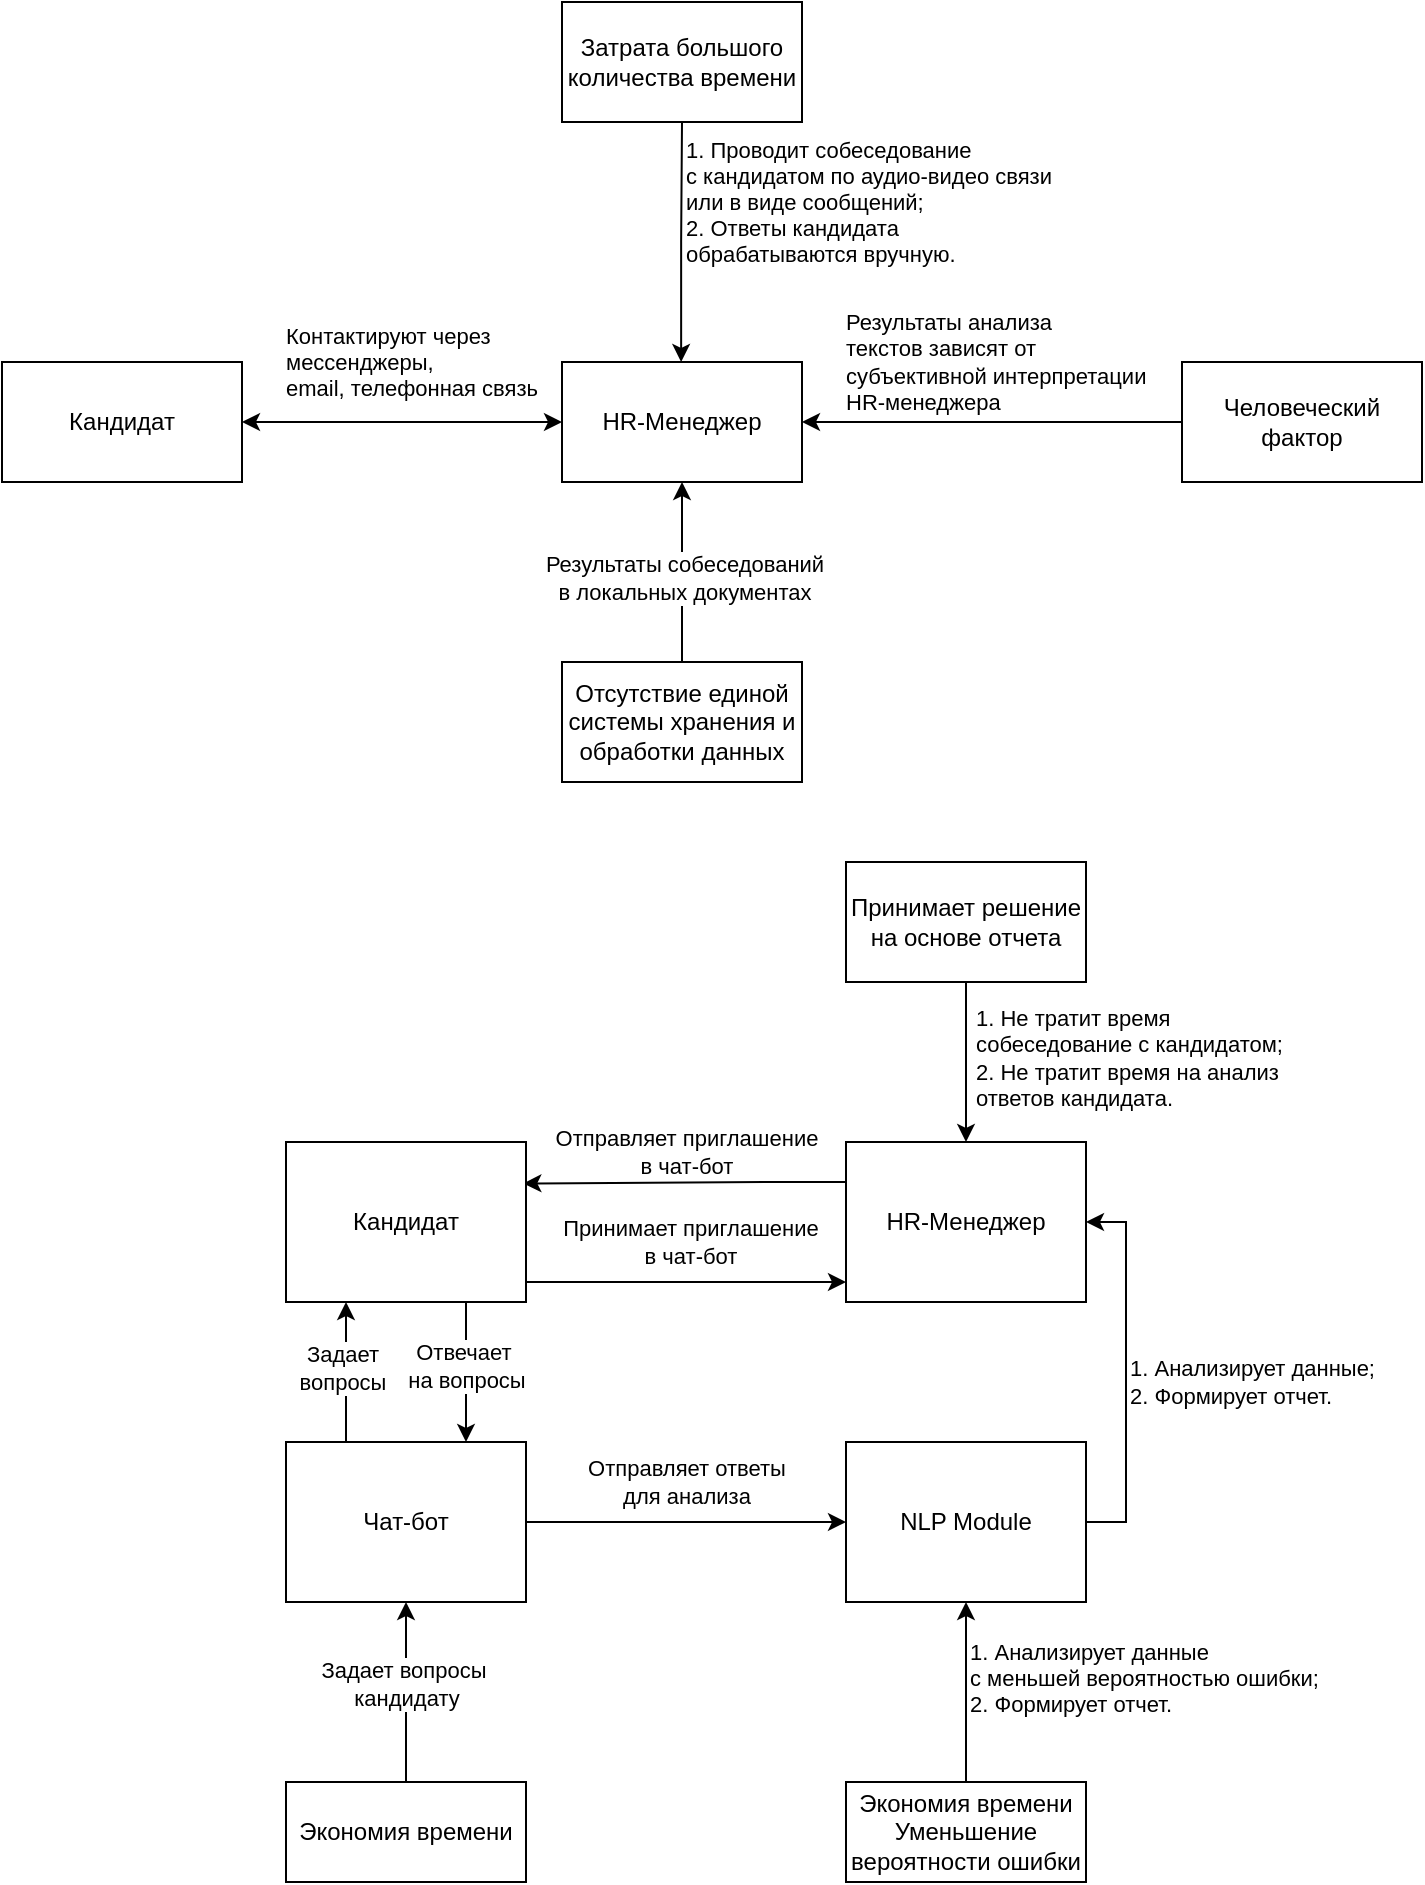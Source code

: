 <mxfile version="25.0.3">
  <diagram id="C5RBs43oDa-KdzZeNtuy" name="Page-1">
    <mxGraphModel dx="1615" dy="815" grid="1" gridSize="10" guides="1" tooltips="1" connect="1" arrows="1" fold="1" page="1" pageScale="1" pageWidth="827" pageHeight="1169" math="0" shadow="0">
      <root>
        <mxCell id="WIyWlLk6GJQsqaUBKTNV-0" />
        <mxCell id="WIyWlLk6GJQsqaUBKTNV-1" parent="WIyWlLk6GJQsqaUBKTNV-0" />
        <mxCell id="xKzAAg9xAJiI32M5juGF-0" value="HR-Менеджер" style="rounded=0;whiteSpace=wrap;html=1;" vertex="1" parent="WIyWlLk6GJQsqaUBKTNV-1">
          <mxGeometry x="338" y="190" width="120" height="60" as="geometry" />
        </mxCell>
        <mxCell id="xKzAAg9xAJiI32M5juGF-1" value="Кандидат" style="rounded=0;whiteSpace=wrap;html=1;" vertex="1" parent="WIyWlLk6GJQsqaUBKTNV-1">
          <mxGeometry x="58" y="190" width="120" height="60" as="geometry" />
        </mxCell>
        <mxCell id="xKzAAg9xAJiI32M5juGF-5" value="" style="endArrow=classic;startArrow=classic;html=1;rounded=0;entryX=0;entryY=0.5;entryDx=0;entryDy=0;exitX=1;exitY=0.5;exitDx=0;exitDy=0;" edge="1" parent="WIyWlLk6GJQsqaUBKTNV-1" source="xKzAAg9xAJiI32M5juGF-1" target="xKzAAg9xAJiI32M5juGF-0">
          <mxGeometry width="50" height="50" relative="1" as="geometry">
            <mxPoint x="338" y="260" as="sourcePoint" />
            <mxPoint x="388" y="210" as="targetPoint" />
          </mxGeometry>
        </mxCell>
        <mxCell id="xKzAAg9xAJiI32M5juGF-6" value="Контактируют через&amp;nbsp;&lt;div&gt;мессенджеры,&amp;nbsp;&lt;div&gt;email, телефонная связь&lt;/div&gt;&lt;/div&gt;" style="edgeLabel;html=1;align=left;verticalAlign=middle;resizable=0;points=[];" vertex="1" connectable="0" parent="xKzAAg9xAJiI32M5juGF-5">
          <mxGeometry x="0.01" y="3" relative="1" as="geometry">
            <mxPoint x="-61" y="-27" as="offset" />
          </mxGeometry>
        </mxCell>
        <mxCell id="xKzAAg9xAJiI32M5juGF-7" value="" style="endArrow=classic;html=1;rounded=0;entryX=0.5;entryY=0;entryDx=0;entryDy=0;exitX=0.5;exitY=1;exitDx=0;exitDy=0;" edge="1" parent="WIyWlLk6GJQsqaUBKTNV-1" source="xKzAAg9xAJiI32M5juGF-15">
          <mxGeometry width="50" height="50" relative="1" as="geometry">
            <mxPoint x="397.57" y="90" as="sourcePoint" />
            <mxPoint x="397.57" y="190" as="targetPoint" />
            <Array as="points">
              <mxPoint x="397.57" y="130" />
            </Array>
          </mxGeometry>
        </mxCell>
        <mxCell id="xKzAAg9xAJiI32M5juGF-8" value="&lt;div style=&quot;&quot;&gt;1. Проводит собеседование&amp;nbsp;&lt;/div&gt;&lt;div style=&quot;&quot;&gt;с кандидатом по аудио-видео связи&amp;nbsp;&lt;/div&gt;&lt;div style=&quot;&quot;&gt;или в виде сообщений;&lt;/div&gt;&lt;div&gt;&lt;div style=&quot;&quot;&gt;2. Ответы кандидата&amp;nbsp;&lt;/div&gt;&lt;div style=&quot;&quot;&gt;обрабатываются вручную.&lt;/div&gt;&lt;/div&gt;" style="edgeLabel;html=1;align=left;verticalAlign=middle;resizable=0;points=[];" vertex="1" connectable="0" parent="xKzAAg9xAJiI32M5juGF-7">
          <mxGeometry x="0.117" y="-3" relative="1" as="geometry">
            <mxPoint x="3" y="-27" as="offset" />
          </mxGeometry>
        </mxCell>
        <mxCell id="xKzAAg9xAJiI32M5juGF-9" value="" style="endArrow=classic;html=1;rounded=0;entryX=1;entryY=0.5;entryDx=0;entryDy=0;exitX=0;exitY=0.5;exitDx=0;exitDy=0;" edge="1" parent="WIyWlLk6GJQsqaUBKTNV-1" source="xKzAAg9xAJiI32M5juGF-19" target="xKzAAg9xAJiI32M5juGF-0">
          <mxGeometry width="50" height="50" relative="1" as="geometry">
            <mxPoint x="578" y="220" as="sourcePoint" />
            <mxPoint x="568" y="230" as="targetPoint" />
          </mxGeometry>
        </mxCell>
        <mxCell id="xKzAAg9xAJiI32M5juGF-10" value="&lt;div style=&quot;&quot;&gt;Результаты анализа&amp;nbsp;&lt;/div&gt;&lt;div style=&quot;&quot;&gt;текстов зависят от&amp;nbsp;&lt;/div&gt;&lt;div style=&quot;&quot;&gt;субъективной интерпретации&amp;nbsp;&lt;/div&gt;&lt;div&gt;HR-менеджера&lt;/div&gt;" style="edgeLabel;html=1;align=left;verticalAlign=middle;resizable=0;points=[];" vertex="1" connectable="0" parent="xKzAAg9xAJiI32M5juGF-9">
          <mxGeometry x="0.019" y="-2" relative="1" as="geometry">
            <mxPoint x="-73" y="-28" as="offset" />
          </mxGeometry>
        </mxCell>
        <mxCell id="xKzAAg9xAJiI32M5juGF-15" value="Затрата большого количества времени" style="rounded=0;whiteSpace=wrap;html=1;" vertex="1" parent="WIyWlLk6GJQsqaUBKTNV-1">
          <mxGeometry x="338" y="10" width="120" height="60" as="geometry" />
        </mxCell>
        <mxCell id="xKzAAg9xAJiI32M5juGF-19" value="Человеческий фактор" style="rounded=0;whiteSpace=wrap;html=1;" vertex="1" parent="WIyWlLk6GJQsqaUBKTNV-1">
          <mxGeometry x="648" y="190" width="120" height="60" as="geometry" />
        </mxCell>
        <mxCell id="xKzAAg9xAJiI32M5juGF-21" style="edgeStyle=orthogonalEdgeStyle;rounded=0;orthogonalLoop=1;jettySize=auto;html=1;entryX=0.5;entryY=1;entryDx=0;entryDy=0;" edge="1" parent="WIyWlLk6GJQsqaUBKTNV-1" source="xKzAAg9xAJiI32M5juGF-20" target="xKzAAg9xAJiI32M5juGF-0">
          <mxGeometry relative="1" as="geometry" />
        </mxCell>
        <mxCell id="xKzAAg9xAJiI32M5juGF-22" value="Результаты собеседований&lt;div&gt;в локальных документах&lt;/div&gt;" style="edgeLabel;html=1;align=center;verticalAlign=middle;resizable=0;points=[];" vertex="1" connectable="0" parent="xKzAAg9xAJiI32M5juGF-21">
          <mxGeometry x="-0.062" y="-1" relative="1" as="geometry">
            <mxPoint as="offset" />
          </mxGeometry>
        </mxCell>
        <mxCell id="xKzAAg9xAJiI32M5juGF-20" value="Отсутствие единой системы хранения и обработки данных" style="rounded=0;whiteSpace=wrap;html=1;" vertex="1" parent="WIyWlLk6GJQsqaUBKTNV-1">
          <mxGeometry x="338" y="340" width="120" height="60" as="geometry" />
        </mxCell>
        <mxCell id="xKzAAg9xAJiI32M5juGF-43" style="edgeStyle=orthogonalEdgeStyle;rounded=0;orthogonalLoop=1;jettySize=auto;html=1;entryX=0.989;entryY=0.322;entryDx=0;entryDy=0;entryPerimeter=0;" edge="1" parent="WIyWlLk6GJQsqaUBKTNV-1">
          <mxGeometry relative="1" as="geometry">
            <mxPoint x="480" y="599.996" as="sourcePoint" />
            <mxPoint x="318.68" y="600.73" as="targetPoint" />
            <Array as="points">
              <mxPoint x="440" y="599.97" />
            </Array>
          </mxGeometry>
        </mxCell>
        <mxCell id="xKzAAg9xAJiI32M5juGF-45" value="Отправляет приглашение&lt;div&gt;в чат-бот&lt;/div&gt;" style="edgeLabel;html=1;align=center;verticalAlign=middle;resizable=0;points=[];" vertex="1" connectable="0" parent="xKzAAg9xAJiI32M5juGF-43">
          <mxGeometry x="-0.011" y="3" relative="1" as="geometry">
            <mxPoint y="-18" as="offset" />
          </mxGeometry>
        </mxCell>
        <mxCell id="xKzAAg9xAJiI32M5juGF-30" value="HR-Менеджер" style="rounded=0;whiteSpace=wrap;html=1;" vertex="1" parent="WIyWlLk6GJQsqaUBKTNV-1">
          <mxGeometry x="480" y="580" width="120" height="80" as="geometry" />
        </mxCell>
        <mxCell id="xKzAAg9xAJiI32M5juGF-46" style="edgeStyle=orthogonalEdgeStyle;rounded=0;orthogonalLoop=1;jettySize=auto;html=1;exitX=1;exitY=0.75;exitDx=0;exitDy=0;entryX=0;entryY=0.75;entryDx=0;entryDy=0;" edge="1" parent="WIyWlLk6GJQsqaUBKTNV-1">
          <mxGeometry relative="1" as="geometry">
            <mxPoint x="320" y="650" as="sourcePoint" />
            <mxPoint x="480" y="650" as="targetPoint" />
            <Array as="points">
              <mxPoint x="410" y="650" />
              <mxPoint x="410" y="650" />
            </Array>
          </mxGeometry>
        </mxCell>
        <mxCell id="xKzAAg9xAJiI32M5juGF-47" value="Принимает приглашение&lt;div&gt;в чат-бот&lt;/div&gt;" style="edgeLabel;html=1;align=center;verticalAlign=middle;resizable=0;points=[];" vertex="1" connectable="0" parent="xKzAAg9xAJiI32M5juGF-46">
          <mxGeometry x="0.02" y="1" relative="1" as="geometry">
            <mxPoint y="-19" as="offset" />
          </mxGeometry>
        </mxCell>
        <mxCell id="xKzAAg9xAJiI32M5juGF-49" style="edgeStyle=orthogonalEdgeStyle;rounded=0;orthogonalLoop=1;jettySize=auto;html=1;entryX=0.75;entryY=0;entryDx=0;entryDy=0;" edge="1" parent="WIyWlLk6GJQsqaUBKTNV-1" source="xKzAAg9xAJiI32M5juGF-31" target="xKzAAg9xAJiI32M5juGF-48">
          <mxGeometry relative="1" as="geometry">
            <Array as="points">
              <mxPoint x="290" y="680" />
              <mxPoint x="290" y="680" />
            </Array>
          </mxGeometry>
        </mxCell>
        <mxCell id="xKzAAg9xAJiI32M5juGF-51" value="Отвечает&amp;nbsp;&lt;div&gt;на вопросы&lt;/div&gt;" style="edgeLabel;html=1;align=center;verticalAlign=middle;resizable=0;points=[];" vertex="1" connectable="0" parent="xKzAAg9xAJiI32M5juGF-49">
          <mxGeometry x="-0.097" y="2" relative="1" as="geometry">
            <mxPoint x="-2" as="offset" />
          </mxGeometry>
        </mxCell>
        <mxCell id="xKzAAg9xAJiI32M5juGF-31" value="Кандидат" style="rounded=0;whiteSpace=wrap;html=1;" vertex="1" parent="WIyWlLk6GJQsqaUBKTNV-1">
          <mxGeometry x="200" y="580" width="120" height="80" as="geometry" />
        </mxCell>
        <mxCell id="xKzAAg9xAJiI32M5juGF-50" style="edgeStyle=orthogonalEdgeStyle;rounded=0;orthogonalLoop=1;jettySize=auto;html=1;entryX=0.25;entryY=1;entryDx=0;entryDy=0;" edge="1" parent="WIyWlLk6GJQsqaUBKTNV-1" source="xKzAAg9xAJiI32M5juGF-48" target="xKzAAg9xAJiI32M5juGF-31">
          <mxGeometry relative="1" as="geometry">
            <Array as="points">
              <mxPoint x="230" y="710" />
              <mxPoint x="230" y="710" />
            </Array>
          </mxGeometry>
        </mxCell>
        <mxCell id="xKzAAg9xAJiI32M5juGF-52" value="Задает&lt;div&gt;вопросы&lt;/div&gt;" style="edgeLabel;html=1;align=center;verticalAlign=middle;resizable=0;points=[];" vertex="1" connectable="0" parent="xKzAAg9xAJiI32M5juGF-50">
          <mxGeometry x="0.055" y="2" relative="1" as="geometry">
            <mxPoint as="offset" />
          </mxGeometry>
        </mxCell>
        <mxCell id="xKzAAg9xAJiI32M5juGF-54" style="edgeStyle=orthogonalEdgeStyle;rounded=0;orthogonalLoop=1;jettySize=auto;html=1;entryX=0;entryY=0.5;entryDx=0;entryDy=0;" edge="1" parent="WIyWlLk6GJQsqaUBKTNV-1" source="xKzAAg9xAJiI32M5juGF-48" target="xKzAAg9xAJiI32M5juGF-53">
          <mxGeometry relative="1" as="geometry" />
        </mxCell>
        <mxCell id="xKzAAg9xAJiI32M5juGF-57" value="Отправляет ответы&lt;div&gt;для анализа&lt;/div&gt;" style="edgeLabel;html=1;align=center;verticalAlign=middle;resizable=0;points=[];" vertex="1" connectable="0" parent="xKzAAg9xAJiI32M5juGF-54">
          <mxGeometry x="-0.197" y="1" relative="1" as="geometry">
            <mxPoint x="16" y="-19" as="offset" />
          </mxGeometry>
        </mxCell>
        <mxCell id="xKzAAg9xAJiI32M5juGF-48" value="Чат-бот" style="rounded=0;whiteSpace=wrap;html=1;" vertex="1" parent="WIyWlLk6GJQsqaUBKTNV-1">
          <mxGeometry x="200" y="730" width="120" height="80" as="geometry" />
        </mxCell>
        <mxCell id="xKzAAg9xAJiI32M5juGF-55" style="edgeStyle=orthogonalEdgeStyle;rounded=0;orthogonalLoop=1;jettySize=auto;html=1;entryX=1;entryY=0.5;entryDx=0;entryDy=0;" edge="1" parent="WIyWlLk6GJQsqaUBKTNV-1" source="xKzAAg9xAJiI32M5juGF-53" target="xKzAAg9xAJiI32M5juGF-30">
          <mxGeometry relative="1" as="geometry">
            <Array as="points">
              <mxPoint x="620" y="770" />
              <mxPoint x="620" y="620" />
            </Array>
          </mxGeometry>
        </mxCell>
        <mxCell id="xKzAAg9xAJiI32M5juGF-56" value="1. Анализирует данные;&lt;div&gt;2. Формирует отчет.&lt;/div&gt;" style="edgeLabel;html=1;align=left;verticalAlign=middle;resizable=0;points=[];" vertex="1" connectable="0" parent="xKzAAg9xAJiI32M5juGF-55">
          <mxGeometry x="0.099" y="-2" relative="1" as="geometry">
            <mxPoint x="-2" y="14" as="offset" />
          </mxGeometry>
        </mxCell>
        <mxCell id="xKzAAg9xAJiI32M5juGF-53" value="NLP Module" style="rounded=0;whiteSpace=wrap;html=1;" vertex="1" parent="WIyWlLk6GJQsqaUBKTNV-1">
          <mxGeometry x="480" y="730" width="120" height="80" as="geometry" />
        </mxCell>
        <mxCell id="xKzAAg9xAJiI32M5juGF-59" style="edgeStyle=orthogonalEdgeStyle;rounded=0;orthogonalLoop=1;jettySize=auto;html=1;entryX=0.5;entryY=0;entryDx=0;entryDy=0;" edge="1" parent="WIyWlLk6GJQsqaUBKTNV-1" source="xKzAAg9xAJiI32M5juGF-58" target="xKzAAg9xAJiI32M5juGF-30">
          <mxGeometry relative="1" as="geometry" />
        </mxCell>
        <mxCell id="xKzAAg9xAJiI32M5juGF-66" value="1. Не тратит время&lt;div&gt;собеседование с кандидатом;&lt;/div&gt;&lt;div&gt;2. Не тратит время на анализ&lt;/div&gt;&lt;div&gt;ответов кандидата.&lt;/div&gt;" style="edgeLabel;html=1;align=left;verticalAlign=middle;resizable=0;points=[];" vertex="1" connectable="0" parent="xKzAAg9xAJiI32M5juGF-59">
          <mxGeometry x="-0.056" y="3" relative="1" as="geometry">
            <mxPoint as="offset" />
          </mxGeometry>
        </mxCell>
        <mxCell id="xKzAAg9xAJiI32M5juGF-58" value="Принимает решение на основе отчета" style="rounded=0;whiteSpace=wrap;html=1;" vertex="1" parent="WIyWlLk6GJQsqaUBKTNV-1">
          <mxGeometry x="480" y="440" width="120" height="60" as="geometry" />
        </mxCell>
        <mxCell id="xKzAAg9xAJiI32M5juGF-61" style="edgeStyle=orthogonalEdgeStyle;rounded=0;orthogonalLoop=1;jettySize=auto;html=1;entryX=0.5;entryY=1;entryDx=0;entryDy=0;" edge="1" parent="WIyWlLk6GJQsqaUBKTNV-1" source="xKzAAg9xAJiI32M5juGF-60" target="xKzAAg9xAJiI32M5juGF-48">
          <mxGeometry relative="1" as="geometry" />
        </mxCell>
        <mxCell id="xKzAAg9xAJiI32M5juGF-62" value="Задает вопросы&amp;nbsp;&lt;div&gt;кандидату&lt;/div&gt;" style="edgeLabel;html=1;align=center;verticalAlign=middle;resizable=0;points=[];" vertex="1" connectable="0" parent="xKzAAg9xAJiI32M5juGF-61">
          <mxGeometry x="0.143" y="2" relative="1" as="geometry">
            <mxPoint x="2" y="2" as="offset" />
          </mxGeometry>
        </mxCell>
        <mxCell id="xKzAAg9xAJiI32M5juGF-60" value="Экономия времени" style="rounded=0;whiteSpace=wrap;html=1;" vertex="1" parent="WIyWlLk6GJQsqaUBKTNV-1">
          <mxGeometry x="200" y="900" width="120" height="50" as="geometry" />
        </mxCell>
        <mxCell id="xKzAAg9xAJiI32M5juGF-64" style="edgeStyle=orthogonalEdgeStyle;rounded=0;orthogonalLoop=1;jettySize=auto;html=1;entryX=0.5;entryY=1;entryDx=0;entryDy=0;" edge="1" parent="WIyWlLk6GJQsqaUBKTNV-1" source="xKzAAg9xAJiI32M5juGF-63" target="xKzAAg9xAJiI32M5juGF-53">
          <mxGeometry relative="1" as="geometry" />
        </mxCell>
        <mxCell id="xKzAAg9xAJiI32M5juGF-65" value="1. Анализирует данные&amp;nbsp;&lt;div&gt;с меньшей вероятностью ошибки;&lt;/div&gt;&lt;div&gt;2. Формирует отчет.&lt;/div&gt;" style="edgeLabel;html=1;align=left;verticalAlign=middle;resizable=0;points=[];" vertex="1" connectable="0" parent="xKzAAg9xAJiI32M5juGF-64">
          <mxGeometry x="0.164" relative="1" as="geometry">
            <mxPoint as="offset" />
          </mxGeometry>
        </mxCell>
        <mxCell id="xKzAAg9xAJiI32M5juGF-63" value="Экономия времени&lt;div&gt;Уменьшение вероятности ошибки&lt;/div&gt;" style="rounded=0;whiteSpace=wrap;html=1;" vertex="1" parent="WIyWlLk6GJQsqaUBKTNV-1">
          <mxGeometry x="480" y="900" width="120" height="50" as="geometry" />
        </mxCell>
      </root>
    </mxGraphModel>
  </diagram>
</mxfile>
